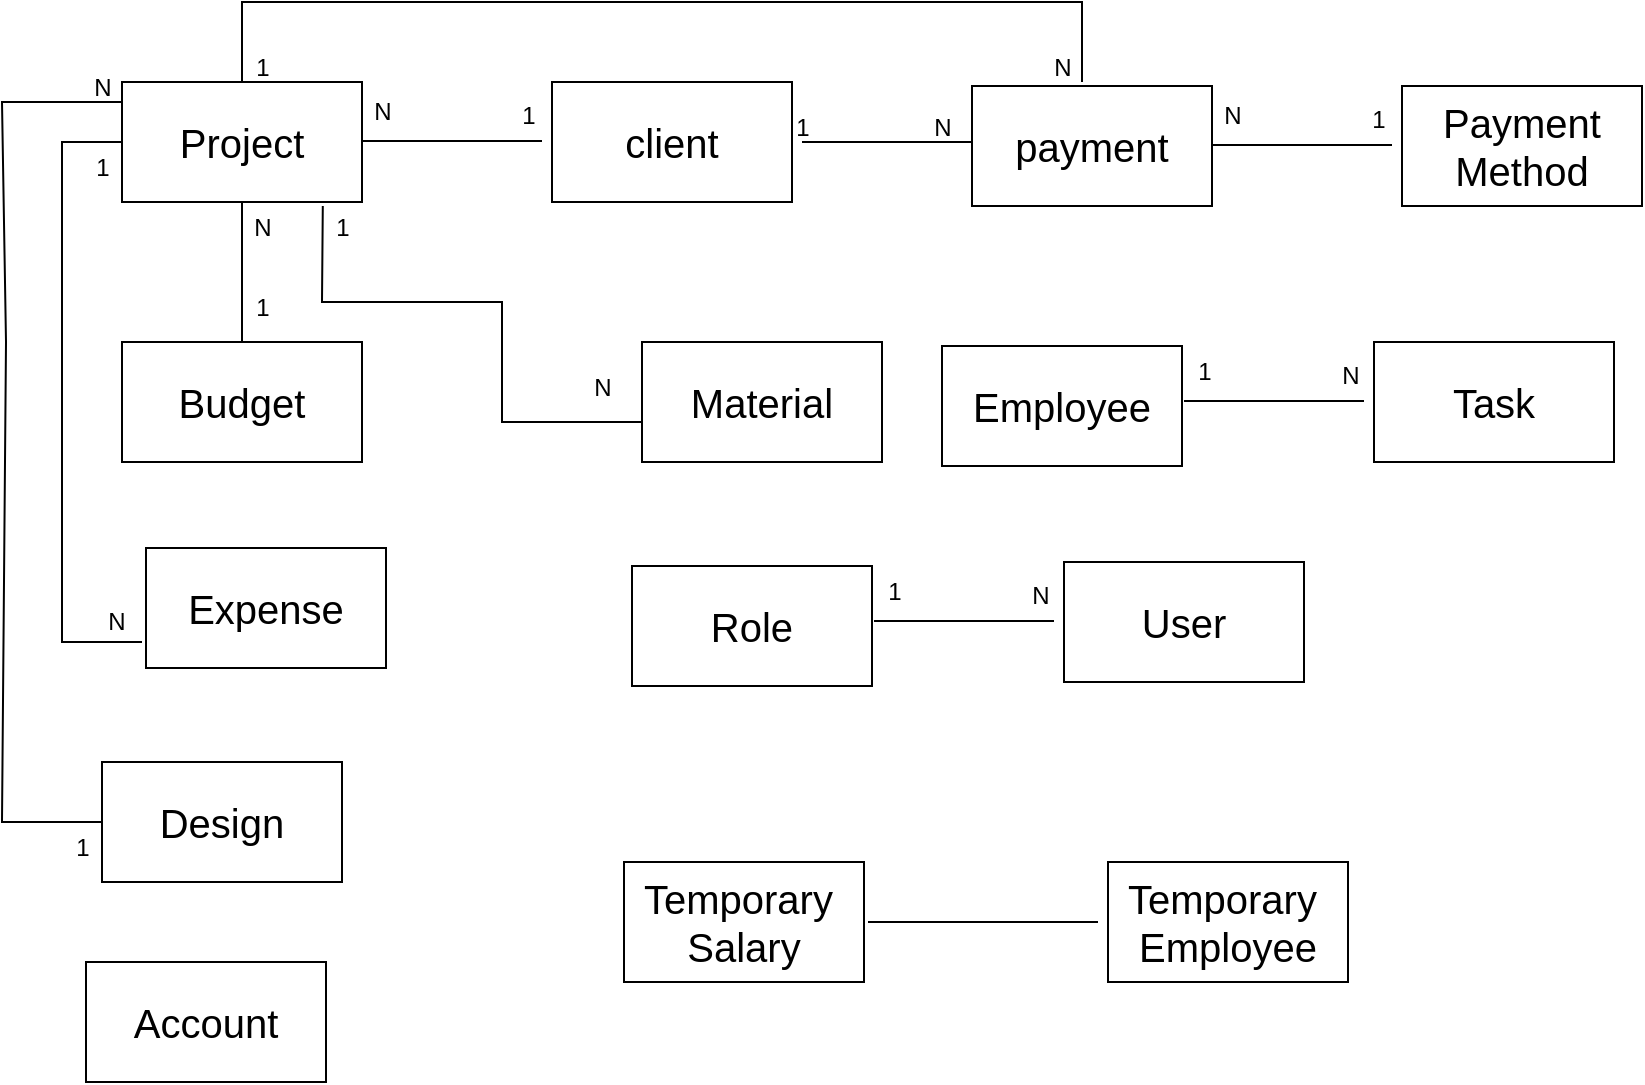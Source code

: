 <mxfile version="24.1.0" type="github">
  <diagram id="R2lEEEUBdFMjLlhIrx00" name="Page-1">
    <mxGraphModel dx="1221" dy="599" grid="1" gridSize="10" guides="1" tooltips="1" connect="1" arrows="1" fold="1" page="1" pageScale="1" pageWidth="850" pageHeight="1100" math="0" shadow="0" extFonts="Permanent Marker^https://fonts.googleapis.com/css?family=Permanent+Marker">
      <root>
        <mxCell id="0" />
        <mxCell id="1" parent="0" />
        <mxCell id="_C7yZmlWgPNIzbnGs5OJ-15" value="&lt;font style=&quot;font-size: 20px;&quot;&gt;Project&lt;/font&gt;" style="rounded=0;whiteSpace=wrap;html=1;" vertex="1" parent="1">
          <mxGeometry x="90" y="80" width="120" height="60" as="geometry" />
        </mxCell>
        <mxCell id="_C7yZmlWgPNIzbnGs5OJ-16" value="" style="endArrow=none;html=1;rounded=0;" edge="1" parent="1">
          <mxGeometry width="50" height="50" relative="1" as="geometry">
            <mxPoint x="210" y="109.5" as="sourcePoint" />
            <mxPoint x="300" y="109.5" as="targetPoint" />
            <Array as="points">
              <mxPoint x="250" y="109.5" />
            </Array>
          </mxGeometry>
        </mxCell>
        <mxCell id="_C7yZmlWgPNIzbnGs5OJ-17" value="&lt;font style=&quot;font-size: 20px;&quot;&gt;client&lt;/font&gt;" style="rounded=0;whiteSpace=wrap;html=1;" vertex="1" parent="1">
          <mxGeometry x="305" y="80" width="120" height="60" as="geometry" />
        </mxCell>
        <mxCell id="_C7yZmlWgPNIzbnGs5OJ-18" value="&lt;font style=&quot;font-size: 20px;&quot;&gt;Budget&lt;/font&gt;" style="rounded=0;whiteSpace=wrap;html=1;" vertex="1" parent="1">
          <mxGeometry x="90" y="210" width="120" height="60" as="geometry" />
        </mxCell>
        <mxCell id="_C7yZmlWgPNIzbnGs5OJ-19" value="" style="endArrow=none;html=1;rounded=0;exitX=0.5;exitY=1;exitDx=0;exitDy=0;entryX=0.5;entryY=0;entryDx=0;entryDy=0;" edge="1" parent="1" source="_C7yZmlWgPNIzbnGs5OJ-15" target="_C7yZmlWgPNIzbnGs5OJ-18">
          <mxGeometry width="50" height="50" relative="1" as="geometry">
            <mxPoint x="110" y="180" as="sourcePoint" />
            <mxPoint x="150" y="200" as="targetPoint" />
            <Array as="points">
              <mxPoint x="150" y="180" />
            </Array>
          </mxGeometry>
        </mxCell>
        <mxCell id="_C7yZmlWgPNIzbnGs5OJ-20" value="N" style="text;html=1;align=center;verticalAlign=middle;resizable=0;points=[];autosize=1;strokeColor=none;fillColor=none;" vertex="1" parent="1">
          <mxGeometry x="205" y="80" width="30" height="30" as="geometry" />
        </mxCell>
        <mxCell id="_C7yZmlWgPNIzbnGs5OJ-21" value="1" style="text;html=1;align=center;verticalAlign=middle;resizable=0;points=[];autosize=1;strokeColor=none;fillColor=none;" vertex="1" parent="1">
          <mxGeometry x="278" y="82" width="30" height="30" as="geometry" />
        </mxCell>
        <mxCell id="_C7yZmlWgPNIzbnGs5OJ-22" value="N" style="text;html=1;align=center;verticalAlign=middle;resizable=0;points=[];autosize=1;strokeColor=none;fillColor=none;rotation=0;" vertex="1" parent="1">
          <mxGeometry x="145" y="138" width="30" height="30" as="geometry" />
        </mxCell>
        <mxCell id="_C7yZmlWgPNIzbnGs5OJ-23" value="1" style="text;html=1;align=center;verticalAlign=middle;resizable=0;points=[];autosize=1;strokeColor=none;fillColor=none;" vertex="1" parent="1">
          <mxGeometry x="145" y="178" width="30" height="30" as="geometry" />
        </mxCell>
        <mxCell id="_C7yZmlWgPNIzbnGs5OJ-24" value="&lt;font style=&quot;font-size: 20px;&quot;&gt;payment&lt;/font&gt;" style="rounded=0;whiteSpace=wrap;html=1;" vertex="1" parent="1">
          <mxGeometry x="515" y="82" width="120" height="60" as="geometry" />
        </mxCell>
        <mxCell id="_C7yZmlWgPNIzbnGs5OJ-25" value="" style="endArrow=none;html=1;rounded=0;" edge="1" parent="1">
          <mxGeometry width="50" height="50" relative="1" as="geometry">
            <mxPoint x="635" y="111.5" as="sourcePoint" />
            <mxPoint x="725" y="111.5" as="targetPoint" />
            <Array as="points">
              <mxPoint x="675" y="111.5" />
            </Array>
          </mxGeometry>
        </mxCell>
        <mxCell id="_C7yZmlWgPNIzbnGs5OJ-26" value="&lt;font style=&quot;font-size: 20px;&quot;&gt;Payment&lt;/font&gt;&lt;div&gt;&lt;font style=&quot;font-size: 20px;&quot;&gt;Method&lt;/font&gt;&lt;/div&gt;" style="rounded=0;whiteSpace=wrap;html=1;" vertex="1" parent="1">
          <mxGeometry x="730" y="82" width="120" height="60" as="geometry" />
        </mxCell>
        <mxCell id="_C7yZmlWgPNIzbnGs5OJ-29" value="N" style="text;html=1;align=center;verticalAlign=middle;resizable=0;points=[];autosize=1;strokeColor=none;fillColor=none;" vertex="1" parent="1">
          <mxGeometry x="630" y="82" width="30" height="30" as="geometry" />
        </mxCell>
        <mxCell id="_C7yZmlWgPNIzbnGs5OJ-30" value="1" style="text;html=1;align=center;verticalAlign=middle;resizable=0;points=[];autosize=1;strokeColor=none;fillColor=none;" vertex="1" parent="1">
          <mxGeometry x="703" y="84" width="30" height="30" as="geometry" />
        </mxCell>
        <mxCell id="_C7yZmlWgPNIzbnGs5OJ-33" value="" style="endArrow=none;html=1;rounded=0;exitX=0.5;exitY=0;exitDx=0;exitDy=0;" edge="1" parent="1" source="_C7yZmlWgPNIzbnGs5OJ-15">
          <mxGeometry width="50" height="50" relative="1" as="geometry">
            <mxPoint x="145" y="70" as="sourcePoint" />
            <mxPoint x="570" y="80" as="targetPoint" />
            <Array as="points">
              <mxPoint x="150" y="40" />
              <mxPoint x="370" y="40" />
              <mxPoint x="480" y="40" />
              <mxPoint x="540" y="40" />
              <mxPoint x="570" y="40" />
            </Array>
          </mxGeometry>
        </mxCell>
        <mxCell id="_C7yZmlWgPNIzbnGs5OJ-34" value="" style="endArrow=none;html=1;rounded=0;" edge="1" parent="1">
          <mxGeometry width="50" height="50" relative="1" as="geometry">
            <mxPoint x="430" y="110" as="sourcePoint" />
            <mxPoint x="515" y="110" as="targetPoint" />
          </mxGeometry>
        </mxCell>
        <mxCell id="_C7yZmlWgPNIzbnGs5OJ-36" value="&lt;font style=&quot;font-size: 20px;&quot;&gt;Employee&lt;/font&gt;" style="rounded=0;whiteSpace=wrap;html=1;" vertex="1" parent="1">
          <mxGeometry x="500" y="212" width="120" height="60" as="geometry" />
        </mxCell>
        <mxCell id="_C7yZmlWgPNIzbnGs5OJ-37" value="" style="endArrow=none;html=1;rounded=0;" edge="1" parent="1">
          <mxGeometry width="50" height="50" relative="1" as="geometry">
            <mxPoint x="621" y="239.5" as="sourcePoint" />
            <mxPoint x="711" y="239.5" as="targetPoint" />
            <Array as="points">
              <mxPoint x="661" y="239.5" />
            </Array>
          </mxGeometry>
        </mxCell>
        <mxCell id="_C7yZmlWgPNIzbnGs5OJ-38" value="&lt;font style=&quot;font-size: 20px;&quot;&gt;Task&lt;/font&gt;" style="rounded=0;whiteSpace=wrap;html=1;" vertex="1" parent="1">
          <mxGeometry x="716" y="210" width="120" height="60" as="geometry" />
        </mxCell>
        <mxCell id="_C7yZmlWgPNIzbnGs5OJ-41" value="1" style="text;html=1;align=center;verticalAlign=middle;resizable=0;points=[];autosize=1;strokeColor=none;fillColor=none;" vertex="1" parent="1">
          <mxGeometry x="616" y="210" width="30" height="30" as="geometry" />
        </mxCell>
        <mxCell id="_C7yZmlWgPNIzbnGs5OJ-42" value="N" style="text;html=1;align=center;verticalAlign=middle;resizable=0;points=[];autosize=1;strokeColor=none;fillColor=none;" vertex="1" parent="1">
          <mxGeometry x="689" y="212" width="30" height="30" as="geometry" />
        </mxCell>
        <mxCell id="_C7yZmlWgPNIzbnGs5OJ-45" value="1" style="text;html=1;align=center;verticalAlign=middle;resizable=0;points=[];autosize=1;strokeColor=none;fillColor=none;" vertex="1" parent="1">
          <mxGeometry x="145" y="58" width="30" height="30" as="geometry" />
        </mxCell>
        <mxCell id="_C7yZmlWgPNIzbnGs5OJ-46" value="N" style="text;html=1;align=center;verticalAlign=middle;resizable=0;points=[];autosize=1;strokeColor=none;fillColor=none;" vertex="1" parent="1">
          <mxGeometry x="545" y="58" width="30" height="30" as="geometry" />
        </mxCell>
        <mxCell id="_C7yZmlWgPNIzbnGs5OJ-47" value="1" style="text;html=1;align=center;verticalAlign=middle;resizable=0;points=[];autosize=1;strokeColor=none;fillColor=none;" vertex="1" parent="1">
          <mxGeometry x="415" y="88" width="30" height="30" as="geometry" />
        </mxCell>
        <mxCell id="_C7yZmlWgPNIzbnGs5OJ-48" value="N" style="text;html=1;align=center;verticalAlign=middle;resizable=0;points=[];autosize=1;strokeColor=none;fillColor=none;" vertex="1" parent="1">
          <mxGeometry x="485" y="88" width="30" height="30" as="geometry" />
        </mxCell>
        <mxCell id="_C7yZmlWgPNIzbnGs5OJ-59" value="&lt;font style=&quot;font-size: 20px;&quot;&gt;Material&lt;/font&gt;" style="rounded=0;whiteSpace=wrap;html=1;" vertex="1" parent="1">
          <mxGeometry x="350" y="210" width="120" height="60" as="geometry" />
        </mxCell>
        <mxCell id="_C7yZmlWgPNIzbnGs5OJ-61" value="" style="endArrow=none;html=1;rounded=0;entryX=0.92;entryY=1.033;entryDx=0;entryDy=0;entryPerimeter=0;exitX=0;exitY=0.667;exitDx=0;exitDy=0;exitPerimeter=0;" edge="1" parent="1" source="_C7yZmlWgPNIzbnGs5OJ-59">
          <mxGeometry width="50" height="50" relative="1" as="geometry">
            <mxPoint x="310" y="260" as="sourcePoint" />
            <mxPoint x="190.4" y="142.0" as="targetPoint" />
            <Array as="points">
              <mxPoint x="280" y="250" />
              <mxPoint x="280" y="190" />
              <mxPoint x="190" y="190.02" />
            </Array>
          </mxGeometry>
        </mxCell>
        <mxCell id="_C7yZmlWgPNIzbnGs5OJ-62" value="1" style="text;html=1;align=center;verticalAlign=middle;resizable=0;points=[];autosize=1;strokeColor=none;fillColor=none;" vertex="1" parent="1">
          <mxGeometry x="185" y="138" width="30" height="30" as="geometry" />
        </mxCell>
        <mxCell id="_C7yZmlWgPNIzbnGs5OJ-63" value="N" style="text;html=1;align=center;verticalAlign=middle;resizable=0;points=[];autosize=1;strokeColor=none;fillColor=none;" vertex="1" parent="1">
          <mxGeometry x="315" y="218" width="30" height="30" as="geometry" />
        </mxCell>
        <mxCell id="_C7yZmlWgPNIzbnGs5OJ-64" value="&lt;font style=&quot;font-size: 20px;&quot;&gt;Expense&lt;/font&gt;" style="rounded=0;whiteSpace=wrap;html=1;" vertex="1" parent="1">
          <mxGeometry x="102" y="313" width="120" height="60" as="geometry" />
        </mxCell>
        <mxCell id="_C7yZmlWgPNIzbnGs5OJ-65" value="" style="endArrow=none;html=1;rounded=0;" edge="1" parent="1">
          <mxGeometry width="50" height="50" relative="1" as="geometry">
            <mxPoint x="100" y="360" as="sourcePoint" />
            <mxPoint x="90" y="110" as="targetPoint" />
            <Array as="points">
              <mxPoint x="80" y="360" />
              <mxPoint x="60" y="360" />
              <mxPoint x="60" y="240" />
              <mxPoint x="60" y="110" />
            </Array>
          </mxGeometry>
        </mxCell>
        <mxCell id="_C7yZmlWgPNIzbnGs5OJ-66" value="1" style="text;html=1;align=center;verticalAlign=middle;resizable=0;points=[];autosize=1;strokeColor=none;fillColor=none;" vertex="1" parent="1">
          <mxGeometry x="65" y="108" width="30" height="30" as="geometry" />
        </mxCell>
        <mxCell id="_C7yZmlWgPNIzbnGs5OJ-67" value="N" style="text;html=1;align=center;verticalAlign=middle;resizable=0;points=[];autosize=1;strokeColor=none;fillColor=none;" vertex="1" parent="1">
          <mxGeometry x="72" y="335" width="30" height="30" as="geometry" />
        </mxCell>
        <mxCell id="_C7yZmlWgPNIzbnGs5OJ-68" value="&lt;font style=&quot;font-size: 20px;&quot;&gt;Role&lt;/font&gt;" style="rounded=0;whiteSpace=wrap;html=1;" vertex="1" parent="1">
          <mxGeometry x="345" y="322" width="120" height="60" as="geometry" />
        </mxCell>
        <mxCell id="_C7yZmlWgPNIzbnGs5OJ-69" value="" style="endArrow=none;html=1;rounded=0;" edge="1" parent="1">
          <mxGeometry width="50" height="50" relative="1" as="geometry">
            <mxPoint x="466" y="349.5" as="sourcePoint" />
            <mxPoint x="556" y="349.5" as="targetPoint" />
            <Array as="points">
              <mxPoint x="506" y="349.5" />
            </Array>
          </mxGeometry>
        </mxCell>
        <mxCell id="_C7yZmlWgPNIzbnGs5OJ-70" value="&lt;font style=&quot;font-size: 20px;&quot;&gt;User&lt;/font&gt;" style="rounded=0;whiteSpace=wrap;html=1;" vertex="1" parent="1">
          <mxGeometry x="561" y="320" width="120" height="60" as="geometry" />
        </mxCell>
        <mxCell id="_C7yZmlWgPNIzbnGs5OJ-71" value="1" style="text;html=1;align=center;verticalAlign=middle;resizable=0;points=[];autosize=1;strokeColor=none;fillColor=none;" vertex="1" parent="1">
          <mxGeometry x="461" y="320" width="30" height="30" as="geometry" />
        </mxCell>
        <mxCell id="_C7yZmlWgPNIzbnGs5OJ-72" value="N" style="text;html=1;align=center;verticalAlign=middle;resizable=0;points=[];autosize=1;strokeColor=none;fillColor=none;" vertex="1" parent="1">
          <mxGeometry x="534" y="322" width="30" height="30" as="geometry" />
        </mxCell>
        <mxCell id="_C7yZmlWgPNIzbnGs5OJ-73" value="" style="endArrow=none;html=1;rounded=0;entryX=0;entryY=0.167;entryDx=0;entryDy=0;entryPerimeter=0;" edge="1" parent="1" target="_C7yZmlWgPNIzbnGs5OJ-15">
          <mxGeometry width="50" height="50" relative="1" as="geometry">
            <mxPoint x="80" y="450" as="sourcePoint" />
            <mxPoint x="90" y="85" as="targetPoint" />
            <Array as="points">
              <mxPoint x="80" y="450" />
              <mxPoint x="30" y="450" />
              <mxPoint x="32" y="210" />
              <mxPoint x="30" y="90" />
            </Array>
          </mxGeometry>
        </mxCell>
        <mxCell id="_C7yZmlWgPNIzbnGs5OJ-74" value="&lt;font style=&quot;font-size: 20px;&quot;&gt;Design&lt;/font&gt;" style="rounded=0;whiteSpace=wrap;html=1;" vertex="1" parent="1">
          <mxGeometry x="80" y="420" width="120" height="60" as="geometry" />
        </mxCell>
        <mxCell id="_C7yZmlWgPNIzbnGs5OJ-75" value="&lt;font style=&quot;font-size: 20px;&quot;&gt;Temporary&amp;nbsp;&lt;/font&gt;&lt;div&gt;&lt;font style=&quot;font-size: 20px;&quot;&gt;Salary&lt;/font&gt;&lt;/div&gt;" style="rounded=0;whiteSpace=wrap;html=1;" vertex="1" parent="1">
          <mxGeometry x="341" y="470" width="120" height="60" as="geometry" />
        </mxCell>
        <mxCell id="_C7yZmlWgPNIzbnGs5OJ-76" value="&lt;font style=&quot;font-size: 20px;&quot;&gt;Temporary&amp;nbsp;&lt;/font&gt;&lt;div&gt;&lt;font style=&quot;font-size: 20px;&quot;&gt;Employee&lt;/font&gt;&lt;/div&gt;" style="rounded=0;whiteSpace=wrap;html=1;" vertex="1" parent="1">
          <mxGeometry x="583" y="470" width="120" height="60" as="geometry" />
        </mxCell>
        <mxCell id="_C7yZmlWgPNIzbnGs5OJ-78" value="&lt;span style=&quot;font-size: 20px;&quot;&gt;Account&lt;/span&gt;" style="rounded=0;whiteSpace=wrap;html=1;" vertex="1" parent="1">
          <mxGeometry x="72" y="520" width="120" height="60" as="geometry" />
        </mxCell>
        <mxCell id="_C7yZmlWgPNIzbnGs5OJ-79" value="" style="endArrow=none;html=1;rounded=0;" edge="1" parent="1">
          <mxGeometry width="50" height="50" relative="1" as="geometry">
            <mxPoint x="463" y="500" as="sourcePoint" />
            <mxPoint x="578" y="500" as="targetPoint" />
          </mxGeometry>
        </mxCell>
        <mxCell id="_C7yZmlWgPNIzbnGs5OJ-80" value="1" style="text;html=1;align=center;verticalAlign=middle;resizable=0;points=[];autosize=1;strokeColor=none;fillColor=none;" vertex="1" parent="1">
          <mxGeometry x="55" y="448" width="30" height="30" as="geometry" />
        </mxCell>
        <mxCell id="_C7yZmlWgPNIzbnGs5OJ-81" value="N" style="text;html=1;align=center;verticalAlign=middle;resizable=0;points=[];autosize=1;strokeColor=none;fillColor=none;" vertex="1" parent="1">
          <mxGeometry x="65" y="68" width="30" height="30" as="geometry" />
        </mxCell>
      </root>
    </mxGraphModel>
  </diagram>
</mxfile>
